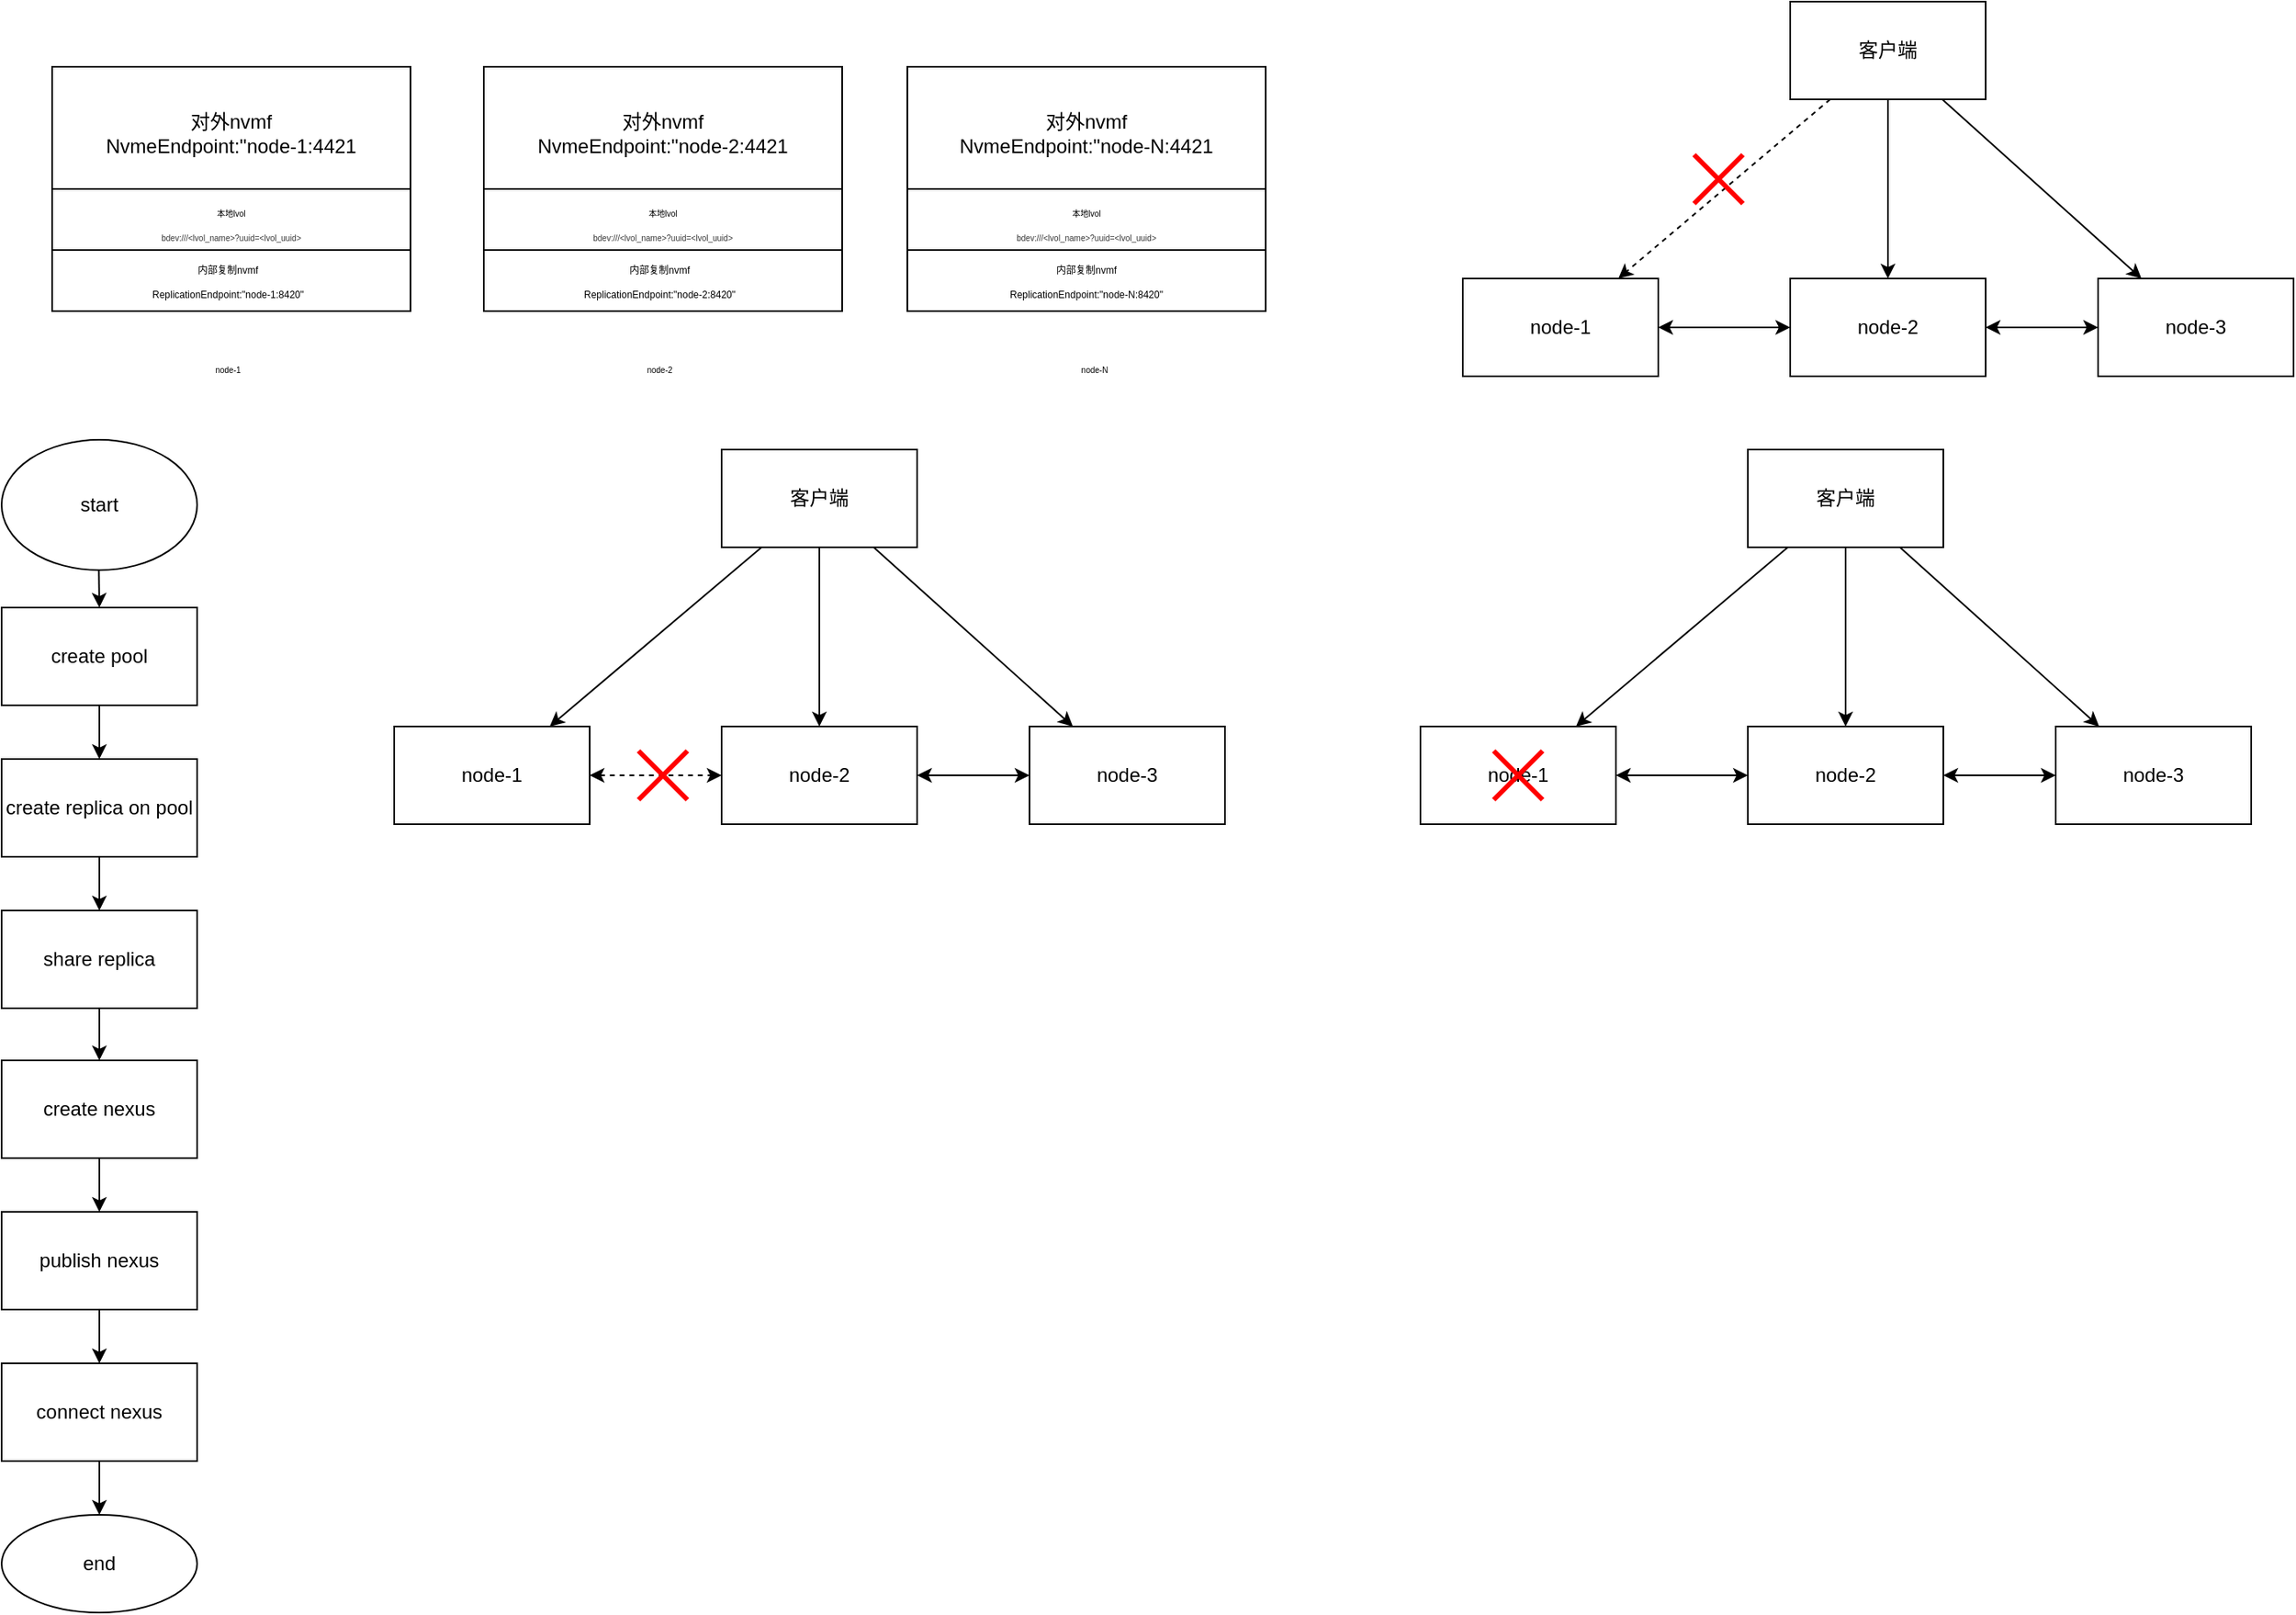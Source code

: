 <mxfile version="17.4.1" type="github">
  <diagram id="ZcXVYhi8jEZApE4LMf-Q" name="Page-1">
    <mxGraphModel dx="2062" dy="1108" grid="1" gridSize="10" guides="1" tooltips="1" connect="1" arrows="1" fold="1" page="1" pageScale="1" pageWidth="827" pageHeight="1169" math="0" shadow="0">
      <root>
        <mxCell id="0" />
        <mxCell id="1" parent="0" />
        <mxCell id="OA4Hp8N05hoUwHdPYNo9-9" value="" style="group" parent="1" vertex="1" connectable="0">
          <mxGeometry x="115" y="70" width="225" height="150" as="geometry" />
        </mxCell>
        <mxCell id="OA4Hp8N05hoUwHdPYNo9-2" value="" style="rounded=0;whiteSpace=wrap;html=1;" parent="OA4Hp8N05hoUwHdPYNo9-9" vertex="1">
          <mxGeometry x="5" width="220" height="150" as="geometry" />
        </mxCell>
        <mxCell id="OA4Hp8N05hoUwHdPYNo9-3" value="对外nvmf&lt;br&gt;NvmeEndpoint:&quot;node-1:4421" style="text;html=1;strokeColor=none;fillColor=none;align=center;verticalAlign=middle;whiteSpace=wrap;rounded=0;" parent="OA4Hp8N05hoUwHdPYNo9-9" vertex="1">
          <mxGeometry x="35" y="26" width="160" height="30" as="geometry" />
        </mxCell>
        <mxCell id="OA4Hp8N05hoUwHdPYNo9-4" value="&lt;font style=&quot;font-size: 6px&quot;&gt;内部复制nvmf&lt;br&gt;ReplicationEndpoint:&quot;node-1:8420&quot;&lt;/font&gt;" style="text;html=1;strokeColor=none;fillColor=none;align=center;verticalAlign=middle;whiteSpace=wrap;rounded=0;strokeWidth=0;" parent="OA4Hp8N05hoUwHdPYNo9-9" vertex="1">
          <mxGeometry x="13" y="110" width="200" height="40" as="geometry" />
        </mxCell>
        <mxCell id="OA4Hp8N05hoUwHdPYNo9-5" value="" style="endArrow=none;html=1;rounded=0;exitX=0;exitY=0.5;exitDx=0;exitDy=0;entryX=1;entryY=0.5;entryDx=0;entryDy=0;" parent="OA4Hp8N05hoUwHdPYNo9-9" source="OA4Hp8N05hoUwHdPYNo9-2" target="OA4Hp8N05hoUwHdPYNo9-2" edge="1">
          <mxGeometry width="50" height="50" relative="1" as="geometry">
            <mxPoint x="55" y="100" as="sourcePoint" />
            <mxPoint x="105" y="50" as="targetPoint" />
          </mxGeometry>
        </mxCell>
        <mxCell id="OA4Hp8N05hoUwHdPYNo9-6" value="" style="endArrow=none;html=1;rounded=0;exitX=0;exitY=0.75;exitDx=0;exitDy=0;entryX=1;entryY=0.75;entryDx=0;entryDy=0;" parent="OA4Hp8N05hoUwHdPYNo9-9" source="OA4Hp8N05hoUwHdPYNo9-2" target="OA4Hp8N05hoUwHdPYNo9-2" edge="1">
          <mxGeometry width="50" height="50" relative="1" as="geometry">
            <mxPoint x="15" y="62.5" as="sourcePoint" />
            <mxPoint x="85" y="80" as="targetPoint" />
          </mxGeometry>
        </mxCell>
        <mxCell id="OA4Hp8N05hoUwHdPYNo9-8" value="&lt;font style=&quot;font-size: 5px&quot;&gt;本地lvol&lt;br&gt;&lt;span style=&quot;color: rgb(51 , 51 , 51)&quot;&gt;bdev:///&amp;lt;lvol_name&amp;gt;?uuid=&amp;lt;lvol_uuid&amp;gt;&lt;/span&gt;&lt;/font&gt;&lt;span style=&quot;font-size: 6px&quot;&gt;&lt;br&gt;&lt;/span&gt;" style="text;html=1;strokeColor=none;fillColor=none;align=center;verticalAlign=middle;whiteSpace=wrap;rounded=0;strokeWidth=0;" parent="OA4Hp8N05hoUwHdPYNo9-9" vertex="1">
          <mxGeometry x="5" y="80" width="220" height="30" as="geometry" />
        </mxCell>
        <mxCell id="OA4Hp8N05hoUwHdPYNo9-10" value="" style="group" parent="1" vertex="1" connectable="0">
          <mxGeometry x="380" y="70" width="225" height="150" as="geometry" />
        </mxCell>
        <mxCell id="OA4Hp8N05hoUwHdPYNo9-11" value="" style="rounded=0;whiteSpace=wrap;html=1;" parent="OA4Hp8N05hoUwHdPYNo9-10" vertex="1">
          <mxGeometry x="5" width="220" height="150" as="geometry" />
        </mxCell>
        <mxCell id="OA4Hp8N05hoUwHdPYNo9-12" value="对外nvmf&lt;br&gt;NvmeEndpoint:&quot;node-2:4421" style="text;html=1;strokeColor=none;fillColor=none;align=center;verticalAlign=middle;whiteSpace=wrap;rounded=0;" parent="OA4Hp8N05hoUwHdPYNo9-10" vertex="1">
          <mxGeometry x="35" y="26" width="160" height="30" as="geometry" />
        </mxCell>
        <mxCell id="OA4Hp8N05hoUwHdPYNo9-13" value="&lt;font style=&quot;font-size: 6px&quot;&gt;内部复制nvmf&lt;br&gt;ReplicationEndpoint:&quot;node-2:8420&quot;&lt;/font&gt;" style="text;html=1;strokeColor=none;fillColor=none;align=center;verticalAlign=middle;whiteSpace=wrap;rounded=0;strokeWidth=0;" parent="OA4Hp8N05hoUwHdPYNo9-10" vertex="1">
          <mxGeometry x="13" y="110" width="200" height="40" as="geometry" />
        </mxCell>
        <mxCell id="OA4Hp8N05hoUwHdPYNo9-14" value="" style="endArrow=none;html=1;rounded=0;exitX=0;exitY=0.5;exitDx=0;exitDy=0;entryX=1;entryY=0.5;entryDx=0;entryDy=0;" parent="OA4Hp8N05hoUwHdPYNo9-10" source="OA4Hp8N05hoUwHdPYNo9-11" target="OA4Hp8N05hoUwHdPYNo9-11" edge="1">
          <mxGeometry width="50" height="50" relative="1" as="geometry">
            <mxPoint x="55" y="100" as="sourcePoint" />
            <mxPoint x="105" y="50" as="targetPoint" />
          </mxGeometry>
        </mxCell>
        <mxCell id="OA4Hp8N05hoUwHdPYNo9-15" value="" style="endArrow=none;html=1;rounded=0;exitX=0;exitY=0.75;exitDx=0;exitDy=0;entryX=1;entryY=0.75;entryDx=0;entryDy=0;" parent="OA4Hp8N05hoUwHdPYNo9-10" source="OA4Hp8N05hoUwHdPYNo9-11" target="OA4Hp8N05hoUwHdPYNo9-11" edge="1">
          <mxGeometry width="50" height="50" relative="1" as="geometry">
            <mxPoint x="15" y="62.5" as="sourcePoint" />
            <mxPoint x="85" y="80" as="targetPoint" />
          </mxGeometry>
        </mxCell>
        <mxCell id="OA4Hp8N05hoUwHdPYNo9-16" value="&lt;font style=&quot;font-size: 5px&quot;&gt;本地lvol&lt;br&gt;&lt;span style=&quot;color: rgb(51 , 51 , 51)&quot;&gt;bdev:///&amp;lt;lvol_name&amp;gt;?uuid=&amp;lt;lvol_uuid&amp;gt;&lt;/span&gt;&lt;/font&gt;&lt;span style=&quot;font-size: 6px&quot;&gt;&lt;br&gt;&lt;/span&gt;" style="text;html=1;strokeColor=none;fillColor=none;align=center;verticalAlign=middle;whiteSpace=wrap;rounded=0;strokeWidth=0;" parent="OA4Hp8N05hoUwHdPYNo9-10" vertex="1">
          <mxGeometry x="5" y="80" width="220" height="30" as="geometry" />
        </mxCell>
        <mxCell id="OA4Hp8N05hoUwHdPYNo9-17" value="" style="group" parent="1" vertex="1" connectable="0">
          <mxGeometry x="640" y="70" width="225" height="150" as="geometry" />
        </mxCell>
        <mxCell id="OA4Hp8N05hoUwHdPYNo9-18" value="" style="rounded=0;whiteSpace=wrap;html=1;" parent="OA4Hp8N05hoUwHdPYNo9-17" vertex="1">
          <mxGeometry x="5" width="220" height="150" as="geometry" />
        </mxCell>
        <mxCell id="OA4Hp8N05hoUwHdPYNo9-19" value="对外nvmf&lt;br&gt;NvmeEndpoint:&quot;node-N:4421" style="text;html=1;strokeColor=none;fillColor=none;align=center;verticalAlign=middle;whiteSpace=wrap;rounded=0;" parent="OA4Hp8N05hoUwHdPYNo9-17" vertex="1">
          <mxGeometry x="35" y="26" width="160" height="30" as="geometry" />
        </mxCell>
        <mxCell id="OA4Hp8N05hoUwHdPYNo9-20" value="&lt;font style=&quot;font-size: 6px&quot;&gt;内部复制nvmf&lt;br&gt;ReplicationEndpoint:&quot;node-N:8420&quot;&lt;/font&gt;" style="text;html=1;strokeColor=none;fillColor=none;align=center;verticalAlign=middle;whiteSpace=wrap;rounded=0;strokeWidth=0;" parent="OA4Hp8N05hoUwHdPYNo9-17" vertex="1">
          <mxGeometry x="15" y="110" width="200" height="40" as="geometry" />
        </mxCell>
        <mxCell id="OA4Hp8N05hoUwHdPYNo9-21" value="" style="endArrow=none;html=1;rounded=0;exitX=0;exitY=0.5;exitDx=0;exitDy=0;entryX=1;entryY=0.5;entryDx=0;entryDy=0;" parent="OA4Hp8N05hoUwHdPYNo9-17" source="OA4Hp8N05hoUwHdPYNo9-18" target="OA4Hp8N05hoUwHdPYNo9-18" edge="1">
          <mxGeometry width="50" height="50" relative="1" as="geometry">
            <mxPoint x="55" y="100" as="sourcePoint" />
            <mxPoint x="105" y="50" as="targetPoint" />
          </mxGeometry>
        </mxCell>
        <mxCell id="OA4Hp8N05hoUwHdPYNo9-22" value="" style="endArrow=none;html=1;rounded=0;exitX=0;exitY=0.75;exitDx=0;exitDy=0;entryX=1;entryY=0.75;entryDx=0;entryDy=0;" parent="OA4Hp8N05hoUwHdPYNo9-17" source="OA4Hp8N05hoUwHdPYNo9-18" target="OA4Hp8N05hoUwHdPYNo9-18" edge="1">
          <mxGeometry width="50" height="50" relative="1" as="geometry">
            <mxPoint x="15" y="62.5" as="sourcePoint" />
            <mxPoint x="85" y="80" as="targetPoint" />
          </mxGeometry>
        </mxCell>
        <mxCell id="OA4Hp8N05hoUwHdPYNo9-23" value="&lt;font style=&quot;font-size: 5px&quot;&gt;本地lvol&lt;br&gt;&lt;span style=&quot;color: rgb(51 , 51 , 51)&quot;&gt;bdev:///&amp;lt;lvol_name&amp;gt;?uuid=&amp;lt;lvol_uuid&amp;gt;&lt;/span&gt;&lt;/font&gt;&lt;span style=&quot;font-size: 6px&quot;&gt;&lt;br&gt;&lt;/span&gt;" style="text;html=1;strokeColor=none;fillColor=none;align=center;verticalAlign=middle;whiteSpace=wrap;rounded=0;strokeWidth=0;" parent="OA4Hp8N05hoUwHdPYNo9-17" vertex="1">
          <mxGeometry x="5" y="80" width="220" height="30" as="geometry" />
        </mxCell>
        <mxCell id="OA4Hp8N05hoUwHdPYNo9-24" value="node-1" style="text;html=1;strokeColor=none;fillColor=none;align=center;verticalAlign=middle;whiteSpace=wrap;rounded=0;fontSize=5;" parent="1" vertex="1">
          <mxGeometry x="198" y="240" width="60" height="30" as="geometry" />
        </mxCell>
        <mxCell id="OA4Hp8N05hoUwHdPYNo9-25" value="node-2" style="text;html=1;strokeColor=none;fillColor=none;align=center;verticalAlign=middle;whiteSpace=wrap;rounded=0;fontSize=5;" parent="1" vertex="1">
          <mxGeometry x="462.5" y="240" width="60" height="30" as="geometry" />
        </mxCell>
        <mxCell id="OA4Hp8N05hoUwHdPYNo9-26" value="node-N" style="text;html=1;strokeColor=none;fillColor=none;align=center;verticalAlign=middle;whiteSpace=wrap;rounded=0;fontSize=5;" parent="1" vertex="1">
          <mxGeometry x="730" y="240" width="60" height="30" as="geometry" />
        </mxCell>
        <mxCell id="tmL5VtSiSNj98XbMmmCX-18" value="" style="edgeStyle=none;rounded=0;orthogonalLoop=1;jettySize=auto;html=1;" edge="1" parent="1" source="tmL5VtSiSNj98XbMmmCX-16" target="tmL5VtSiSNj98XbMmmCX-17">
          <mxGeometry relative="1" as="geometry" />
        </mxCell>
        <mxCell id="tmL5VtSiSNj98XbMmmCX-16" value="start" style="ellipse;whiteSpace=wrap;html=1;strokeColor=#000000;flipH=1;" vertex="1" parent="1">
          <mxGeometry x="89" y="299" width="120" height="80" as="geometry" />
        </mxCell>
        <mxCell id="tmL5VtSiSNj98XbMmmCX-20" value="" style="edgeStyle=none;rounded=0;orthogonalLoop=1;jettySize=auto;html=1;" edge="1" parent="1" source="tmL5VtSiSNj98XbMmmCX-17" target="tmL5VtSiSNj98XbMmmCX-19">
          <mxGeometry relative="1" as="geometry" />
        </mxCell>
        <mxCell id="tmL5VtSiSNj98XbMmmCX-17" value="create pool" style="whiteSpace=wrap;html=1;strokeColor=#000000;flipH=1;" vertex="1" parent="1">
          <mxGeometry x="89" y="402" width="120" height="60" as="geometry" />
        </mxCell>
        <mxCell id="tmL5VtSiSNj98XbMmmCX-22" value="" style="edgeStyle=none;rounded=0;orthogonalLoop=1;jettySize=auto;html=1;" edge="1" parent="1" source="tmL5VtSiSNj98XbMmmCX-19" target="tmL5VtSiSNj98XbMmmCX-21">
          <mxGeometry relative="1" as="geometry" />
        </mxCell>
        <mxCell id="tmL5VtSiSNj98XbMmmCX-19" value="create replica on pool" style="whiteSpace=wrap;html=1;strokeColor=#000000;flipH=1;" vertex="1" parent="1">
          <mxGeometry x="89" y="495" width="120" height="60" as="geometry" />
        </mxCell>
        <mxCell id="tmL5VtSiSNj98XbMmmCX-24" value="" style="edgeStyle=none;rounded=0;orthogonalLoop=1;jettySize=auto;html=1;" edge="1" parent="1" source="tmL5VtSiSNj98XbMmmCX-21" target="tmL5VtSiSNj98XbMmmCX-23">
          <mxGeometry relative="1" as="geometry" />
        </mxCell>
        <mxCell id="tmL5VtSiSNj98XbMmmCX-21" value="share replica" style="whiteSpace=wrap;html=1;strokeColor=#000000;flipH=1;" vertex="1" parent="1">
          <mxGeometry x="89" y="588" width="120" height="60" as="geometry" />
        </mxCell>
        <mxCell id="tmL5VtSiSNj98XbMmmCX-26" value="" style="edgeStyle=none;rounded=0;orthogonalLoop=1;jettySize=auto;html=1;" edge="1" parent="1" source="tmL5VtSiSNj98XbMmmCX-23" target="tmL5VtSiSNj98XbMmmCX-25">
          <mxGeometry relative="1" as="geometry" />
        </mxCell>
        <mxCell id="tmL5VtSiSNj98XbMmmCX-23" value="create nexus" style="whiteSpace=wrap;html=1;strokeColor=#000000;flipH=1;" vertex="1" parent="1">
          <mxGeometry x="89" y="680" width="120" height="60" as="geometry" />
        </mxCell>
        <mxCell id="tmL5VtSiSNj98XbMmmCX-28" value="" style="edgeStyle=none;rounded=0;orthogonalLoop=1;jettySize=auto;html=1;" edge="1" parent="1" source="tmL5VtSiSNj98XbMmmCX-25" target="tmL5VtSiSNj98XbMmmCX-27">
          <mxGeometry relative="1" as="geometry" />
        </mxCell>
        <mxCell id="tmL5VtSiSNj98XbMmmCX-25" value="publish nexus" style="whiteSpace=wrap;html=1;strokeColor=#000000;" vertex="1" parent="1">
          <mxGeometry x="89" y="773" width="120" height="60" as="geometry" />
        </mxCell>
        <mxCell id="tmL5VtSiSNj98XbMmmCX-30" value="" style="edgeStyle=none;rounded=0;orthogonalLoop=1;jettySize=auto;html=1;" edge="1" parent="1" source="tmL5VtSiSNj98XbMmmCX-27" target="tmL5VtSiSNj98XbMmmCX-29">
          <mxGeometry relative="1" as="geometry" />
        </mxCell>
        <mxCell id="tmL5VtSiSNj98XbMmmCX-27" value="connect nexus" style="whiteSpace=wrap;html=1;strokeColor=#000000;" vertex="1" parent="1">
          <mxGeometry x="89" y="866" width="120" height="60" as="geometry" />
        </mxCell>
        <mxCell id="tmL5VtSiSNj98XbMmmCX-29" value="end" style="ellipse;whiteSpace=wrap;html=1;strokeColor=#000000;" vertex="1" parent="1">
          <mxGeometry x="89" y="959" width="120" height="60" as="geometry" />
        </mxCell>
        <mxCell id="tmL5VtSiSNj98XbMmmCX-31" value="" style="group" vertex="1" connectable="0" parent="1">
          <mxGeometry x="986" y="30" width="510" height="230" as="geometry" />
        </mxCell>
        <mxCell id="tmL5VtSiSNj98XbMmmCX-1" value="客户端" style="rounded=0;whiteSpace=wrap;html=1;" vertex="1" parent="tmL5VtSiSNj98XbMmmCX-31">
          <mxGeometry x="201" width="120" height="60" as="geometry" />
        </mxCell>
        <mxCell id="tmL5VtSiSNj98XbMmmCX-2" value="node-2" style="rounded=0;whiteSpace=wrap;html=1;" vertex="1" parent="tmL5VtSiSNj98XbMmmCX-31">
          <mxGeometry x="201" y="170" width="120" height="60" as="geometry" />
        </mxCell>
        <mxCell id="tmL5VtSiSNj98XbMmmCX-3" value="" style="edgeStyle=orthogonalEdgeStyle;rounded=0;orthogonalLoop=1;jettySize=auto;html=1;" edge="1" parent="tmL5VtSiSNj98XbMmmCX-31" source="tmL5VtSiSNj98XbMmmCX-1" target="tmL5VtSiSNj98XbMmmCX-2">
          <mxGeometry relative="1" as="geometry" />
        </mxCell>
        <mxCell id="tmL5VtSiSNj98XbMmmCX-4" value="node-1" style="whiteSpace=wrap;html=1;rounded=0;" vertex="1" parent="tmL5VtSiSNj98XbMmmCX-31">
          <mxGeometry y="170" width="120" height="60" as="geometry" />
        </mxCell>
        <mxCell id="tmL5VtSiSNj98XbMmmCX-5" value="" style="rounded=0;orthogonalLoop=1;jettySize=auto;html=1;dashed=1;" edge="1" parent="tmL5VtSiSNj98XbMmmCX-31" source="tmL5VtSiSNj98XbMmmCX-1" target="tmL5VtSiSNj98XbMmmCX-4">
          <mxGeometry relative="1" as="geometry" />
        </mxCell>
        <mxCell id="tmL5VtSiSNj98XbMmmCX-6" value="node-3" style="rounded=0;whiteSpace=wrap;html=1;" vertex="1" parent="tmL5VtSiSNj98XbMmmCX-31">
          <mxGeometry x="390" y="170" width="120" height="60" as="geometry" />
        </mxCell>
        <mxCell id="tmL5VtSiSNj98XbMmmCX-10" value="" style="endArrow=classic;startArrow=classic;html=1;rounded=0;entryX=0;entryY=0.5;entryDx=0;entryDy=0;exitX=1;exitY=0.5;exitDx=0;exitDy=0;" edge="1" parent="tmL5VtSiSNj98XbMmmCX-31" source="tmL5VtSiSNj98XbMmmCX-4" target="tmL5VtSiSNj98XbMmmCX-2">
          <mxGeometry width="50" height="50" relative="1" as="geometry">
            <mxPoint x="100" y="330" as="sourcePoint" />
            <mxPoint x="150" y="280" as="targetPoint" />
          </mxGeometry>
        </mxCell>
        <mxCell id="tmL5VtSiSNj98XbMmmCX-7" value="" style="rounded=0;orthogonalLoop=1;jettySize=auto;html=1;" edge="1" parent="tmL5VtSiSNj98XbMmmCX-31" source="tmL5VtSiSNj98XbMmmCX-1" target="tmL5VtSiSNj98XbMmmCX-6">
          <mxGeometry relative="1" as="geometry" />
        </mxCell>
        <mxCell id="tmL5VtSiSNj98XbMmmCX-11" value="" style="endArrow=classic;startArrow=classic;html=1;rounded=0;entryX=0;entryY=0.5;entryDx=0;entryDy=0;exitX=1;exitY=0.5;exitDx=0;exitDy=0;" edge="1" parent="tmL5VtSiSNj98XbMmmCX-31" source="tmL5VtSiSNj98XbMmmCX-2" target="tmL5VtSiSNj98XbMmmCX-6">
          <mxGeometry width="50" height="50" relative="1" as="geometry">
            <mxPoint x="410" y="380" as="sourcePoint" />
            <mxPoint x="460" y="330" as="targetPoint" />
          </mxGeometry>
        </mxCell>
        <mxCell id="tmL5VtSiSNj98XbMmmCX-13" value="" style="shape=umlDestroy;whiteSpace=wrap;html=1;strokeWidth=3;strokeColor=#FF0000;" vertex="1" parent="tmL5VtSiSNj98XbMmmCX-31">
          <mxGeometry x="142" y="94" width="30" height="30" as="geometry" />
        </mxCell>
        <mxCell id="tmL5VtSiSNj98XbMmmCX-32" value="" style="group" vertex="1" connectable="0" parent="1">
          <mxGeometry x="330" y="305" width="510" height="230" as="geometry" />
        </mxCell>
        <mxCell id="tmL5VtSiSNj98XbMmmCX-33" value="客户端" style="rounded=0;whiteSpace=wrap;html=1;" vertex="1" parent="tmL5VtSiSNj98XbMmmCX-32">
          <mxGeometry x="201" width="120" height="60" as="geometry" />
        </mxCell>
        <mxCell id="tmL5VtSiSNj98XbMmmCX-34" value="node-2" style="rounded=0;whiteSpace=wrap;html=1;" vertex="1" parent="tmL5VtSiSNj98XbMmmCX-32">
          <mxGeometry x="201" y="170" width="120" height="60" as="geometry" />
        </mxCell>
        <mxCell id="tmL5VtSiSNj98XbMmmCX-35" value="" style="edgeStyle=orthogonalEdgeStyle;rounded=0;orthogonalLoop=1;jettySize=auto;html=1;" edge="1" parent="tmL5VtSiSNj98XbMmmCX-32" source="tmL5VtSiSNj98XbMmmCX-33" target="tmL5VtSiSNj98XbMmmCX-34">
          <mxGeometry relative="1" as="geometry" />
        </mxCell>
        <mxCell id="tmL5VtSiSNj98XbMmmCX-36" value="node-1" style="whiteSpace=wrap;html=1;rounded=0;" vertex="1" parent="tmL5VtSiSNj98XbMmmCX-32">
          <mxGeometry y="170" width="120" height="60" as="geometry" />
        </mxCell>
        <mxCell id="tmL5VtSiSNj98XbMmmCX-37" value="" style="rounded=0;orthogonalLoop=1;jettySize=auto;html=1;" edge="1" parent="tmL5VtSiSNj98XbMmmCX-32" source="tmL5VtSiSNj98XbMmmCX-33" target="tmL5VtSiSNj98XbMmmCX-36">
          <mxGeometry relative="1" as="geometry" />
        </mxCell>
        <mxCell id="tmL5VtSiSNj98XbMmmCX-38" value="node-3" style="rounded=0;whiteSpace=wrap;html=1;" vertex="1" parent="tmL5VtSiSNj98XbMmmCX-32">
          <mxGeometry x="390" y="170" width="120" height="60" as="geometry" />
        </mxCell>
        <mxCell id="tmL5VtSiSNj98XbMmmCX-39" value="" style="endArrow=classic;startArrow=classic;html=1;rounded=0;entryX=0;entryY=0.5;entryDx=0;entryDy=0;exitX=1;exitY=0.5;exitDx=0;exitDy=0;dashed=1;" edge="1" parent="tmL5VtSiSNj98XbMmmCX-32" source="tmL5VtSiSNj98XbMmmCX-36" target="tmL5VtSiSNj98XbMmmCX-34">
          <mxGeometry width="50" height="50" relative="1" as="geometry">
            <mxPoint x="100" y="330" as="sourcePoint" />
            <mxPoint x="150" y="280" as="targetPoint" />
          </mxGeometry>
        </mxCell>
        <mxCell id="tmL5VtSiSNj98XbMmmCX-40" value="" style="rounded=0;orthogonalLoop=1;jettySize=auto;html=1;" edge="1" parent="tmL5VtSiSNj98XbMmmCX-32" source="tmL5VtSiSNj98XbMmmCX-33" target="tmL5VtSiSNj98XbMmmCX-38">
          <mxGeometry relative="1" as="geometry" />
        </mxCell>
        <mxCell id="tmL5VtSiSNj98XbMmmCX-41" value="" style="endArrow=classic;startArrow=classic;html=1;rounded=0;entryX=0;entryY=0.5;entryDx=0;entryDy=0;exitX=1;exitY=0.5;exitDx=0;exitDy=0;" edge="1" parent="tmL5VtSiSNj98XbMmmCX-32" source="tmL5VtSiSNj98XbMmmCX-34" target="tmL5VtSiSNj98XbMmmCX-38">
          <mxGeometry width="50" height="50" relative="1" as="geometry">
            <mxPoint x="410" y="380" as="sourcePoint" />
            <mxPoint x="460" y="330" as="targetPoint" />
          </mxGeometry>
        </mxCell>
        <mxCell id="tmL5VtSiSNj98XbMmmCX-42" value="" style="shape=umlDestroy;whiteSpace=wrap;html=1;strokeWidth=3;strokeColor=#FF0000;" vertex="1" parent="tmL5VtSiSNj98XbMmmCX-32">
          <mxGeometry x="150" y="185" width="30" height="30" as="geometry" />
        </mxCell>
        <mxCell id="tmL5VtSiSNj98XbMmmCX-43" value="" style="group" vertex="1" connectable="0" parent="1">
          <mxGeometry x="960" y="305" width="510" height="230" as="geometry" />
        </mxCell>
        <mxCell id="tmL5VtSiSNj98XbMmmCX-44" value="客户端" style="rounded=0;whiteSpace=wrap;html=1;" vertex="1" parent="tmL5VtSiSNj98XbMmmCX-43">
          <mxGeometry x="201" width="120" height="60" as="geometry" />
        </mxCell>
        <mxCell id="tmL5VtSiSNj98XbMmmCX-45" value="node-2" style="rounded=0;whiteSpace=wrap;html=1;" vertex="1" parent="tmL5VtSiSNj98XbMmmCX-43">
          <mxGeometry x="201" y="170" width="120" height="60" as="geometry" />
        </mxCell>
        <mxCell id="tmL5VtSiSNj98XbMmmCX-46" value="" style="edgeStyle=orthogonalEdgeStyle;rounded=0;orthogonalLoop=1;jettySize=auto;html=1;" edge="1" parent="tmL5VtSiSNj98XbMmmCX-43" source="tmL5VtSiSNj98XbMmmCX-44" target="tmL5VtSiSNj98XbMmmCX-45">
          <mxGeometry relative="1" as="geometry" />
        </mxCell>
        <mxCell id="tmL5VtSiSNj98XbMmmCX-47" value="node-1" style="whiteSpace=wrap;html=1;rounded=0;" vertex="1" parent="tmL5VtSiSNj98XbMmmCX-43">
          <mxGeometry y="170" width="120" height="60" as="geometry" />
        </mxCell>
        <mxCell id="tmL5VtSiSNj98XbMmmCX-48" value="" style="rounded=0;orthogonalLoop=1;jettySize=auto;html=1;" edge="1" parent="tmL5VtSiSNj98XbMmmCX-43" source="tmL5VtSiSNj98XbMmmCX-44" target="tmL5VtSiSNj98XbMmmCX-47">
          <mxGeometry relative="1" as="geometry" />
        </mxCell>
        <mxCell id="tmL5VtSiSNj98XbMmmCX-49" value="node-3" style="rounded=0;whiteSpace=wrap;html=1;" vertex="1" parent="tmL5VtSiSNj98XbMmmCX-43">
          <mxGeometry x="390" y="170" width="120" height="60" as="geometry" />
        </mxCell>
        <mxCell id="tmL5VtSiSNj98XbMmmCX-50" value="" style="endArrow=classic;startArrow=classic;html=1;rounded=0;entryX=0;entryY=0.5;entryDx=0;entryDy=0;exitX=1;exitY=0.5;exitDx=0;exitDy=0;" edge="1" parent="tmL5VtSiSNj98XbMmmCX-43" source="tmL5VtSiSNj98XbMmmCX-47" target="tmL5VtSiSNj98XbMmmCX-45">
          <mxGeometry width="50" height="50" relative="1" as="geometry">
            <mxPoint x="100" y="330" as="sourcePoint" />
            <mxPoint x="150" y="280" as="targetPoint" />
          </mxGeometry>
        </mxCell>
        <mxCell id="tmL5VtSiSNj98XbMmmCX-51" value="" style="rounded=0;orthogonalLoop=1;jettySize=auto;html=1;" edge="1" parent="tmL5VtSiSNj98XbMmmCX-43" source="tmL5VtSiSNj98XbMmmCX-44" target="tmL5VtSiSNj98XbMmmCX-49">
          <mxGeometry relative="1" as="geometry" />
        </mxCell>
        <mxCell id="tmL5VtSiSNj98XbMmmCX-52" value="" style="endArrow=classic;startArrow=classic;html=1;rounded=0;entryX=0;entryY=0.5;entryDx=0;entryDy=0;exitX=1;exitY=0.5;exitDx=0;exitDy=0;" edge="1" parent="tmL5VtSiSNj98XbMmmCX-43" source="tmL5VtSiSNj98XbMmmCX-45" target="tmL5VtSiSNj98XbMmmCX-49">
          <mxGeometry width="50" height="50" relative="1" as="geometry">
            <mxPoint x="410" y="380" as="sourcePoint" />
            <mxPoint x="460" y="330" as="targetPoint" />
          </mxGeometry>
        </mxCell>
        <mxCell id="tmL5VtSiSNj98XbMmmCX-53" value="" style="shape=umlDestroy;whiteSpace=wrap;html=1;strokeWidth=3;strokeColor=#FF0000;" vertex="1" parent="tmL5VtSiSNj98XbMmmCX-43">
          <mxGeometry x="45" y="185" width="30" height="30" as="geometry" />
        </mxCell>
      </root>
    </mxGraphModel>
  </diagram>
</mxfile>
